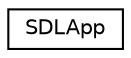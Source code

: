 digraph "Graphical Class Hierarchy"
{
  edge [fontname="Helvetica",fontsize="10",labelfontname="Helvetica",labelfontsize="10"];
  node [fontname="Helvetica",fontsize="10",shape=record];
  rankdir="LR";
  Node1 [label="SDLApp",height=0.2,width=0.4,color="black", fillcolor="white", style="filled",URL="$class_s_d_l_app.html"];
}
